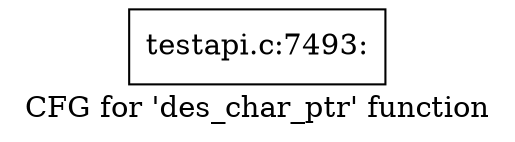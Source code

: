 digraph "CFG for 'des_char_ptr' function" {
	label="CFG for 'des_char_ptr' function";

	Node0x448dff0 [shape=record,label="{testapi.c:7493:}"];
}
